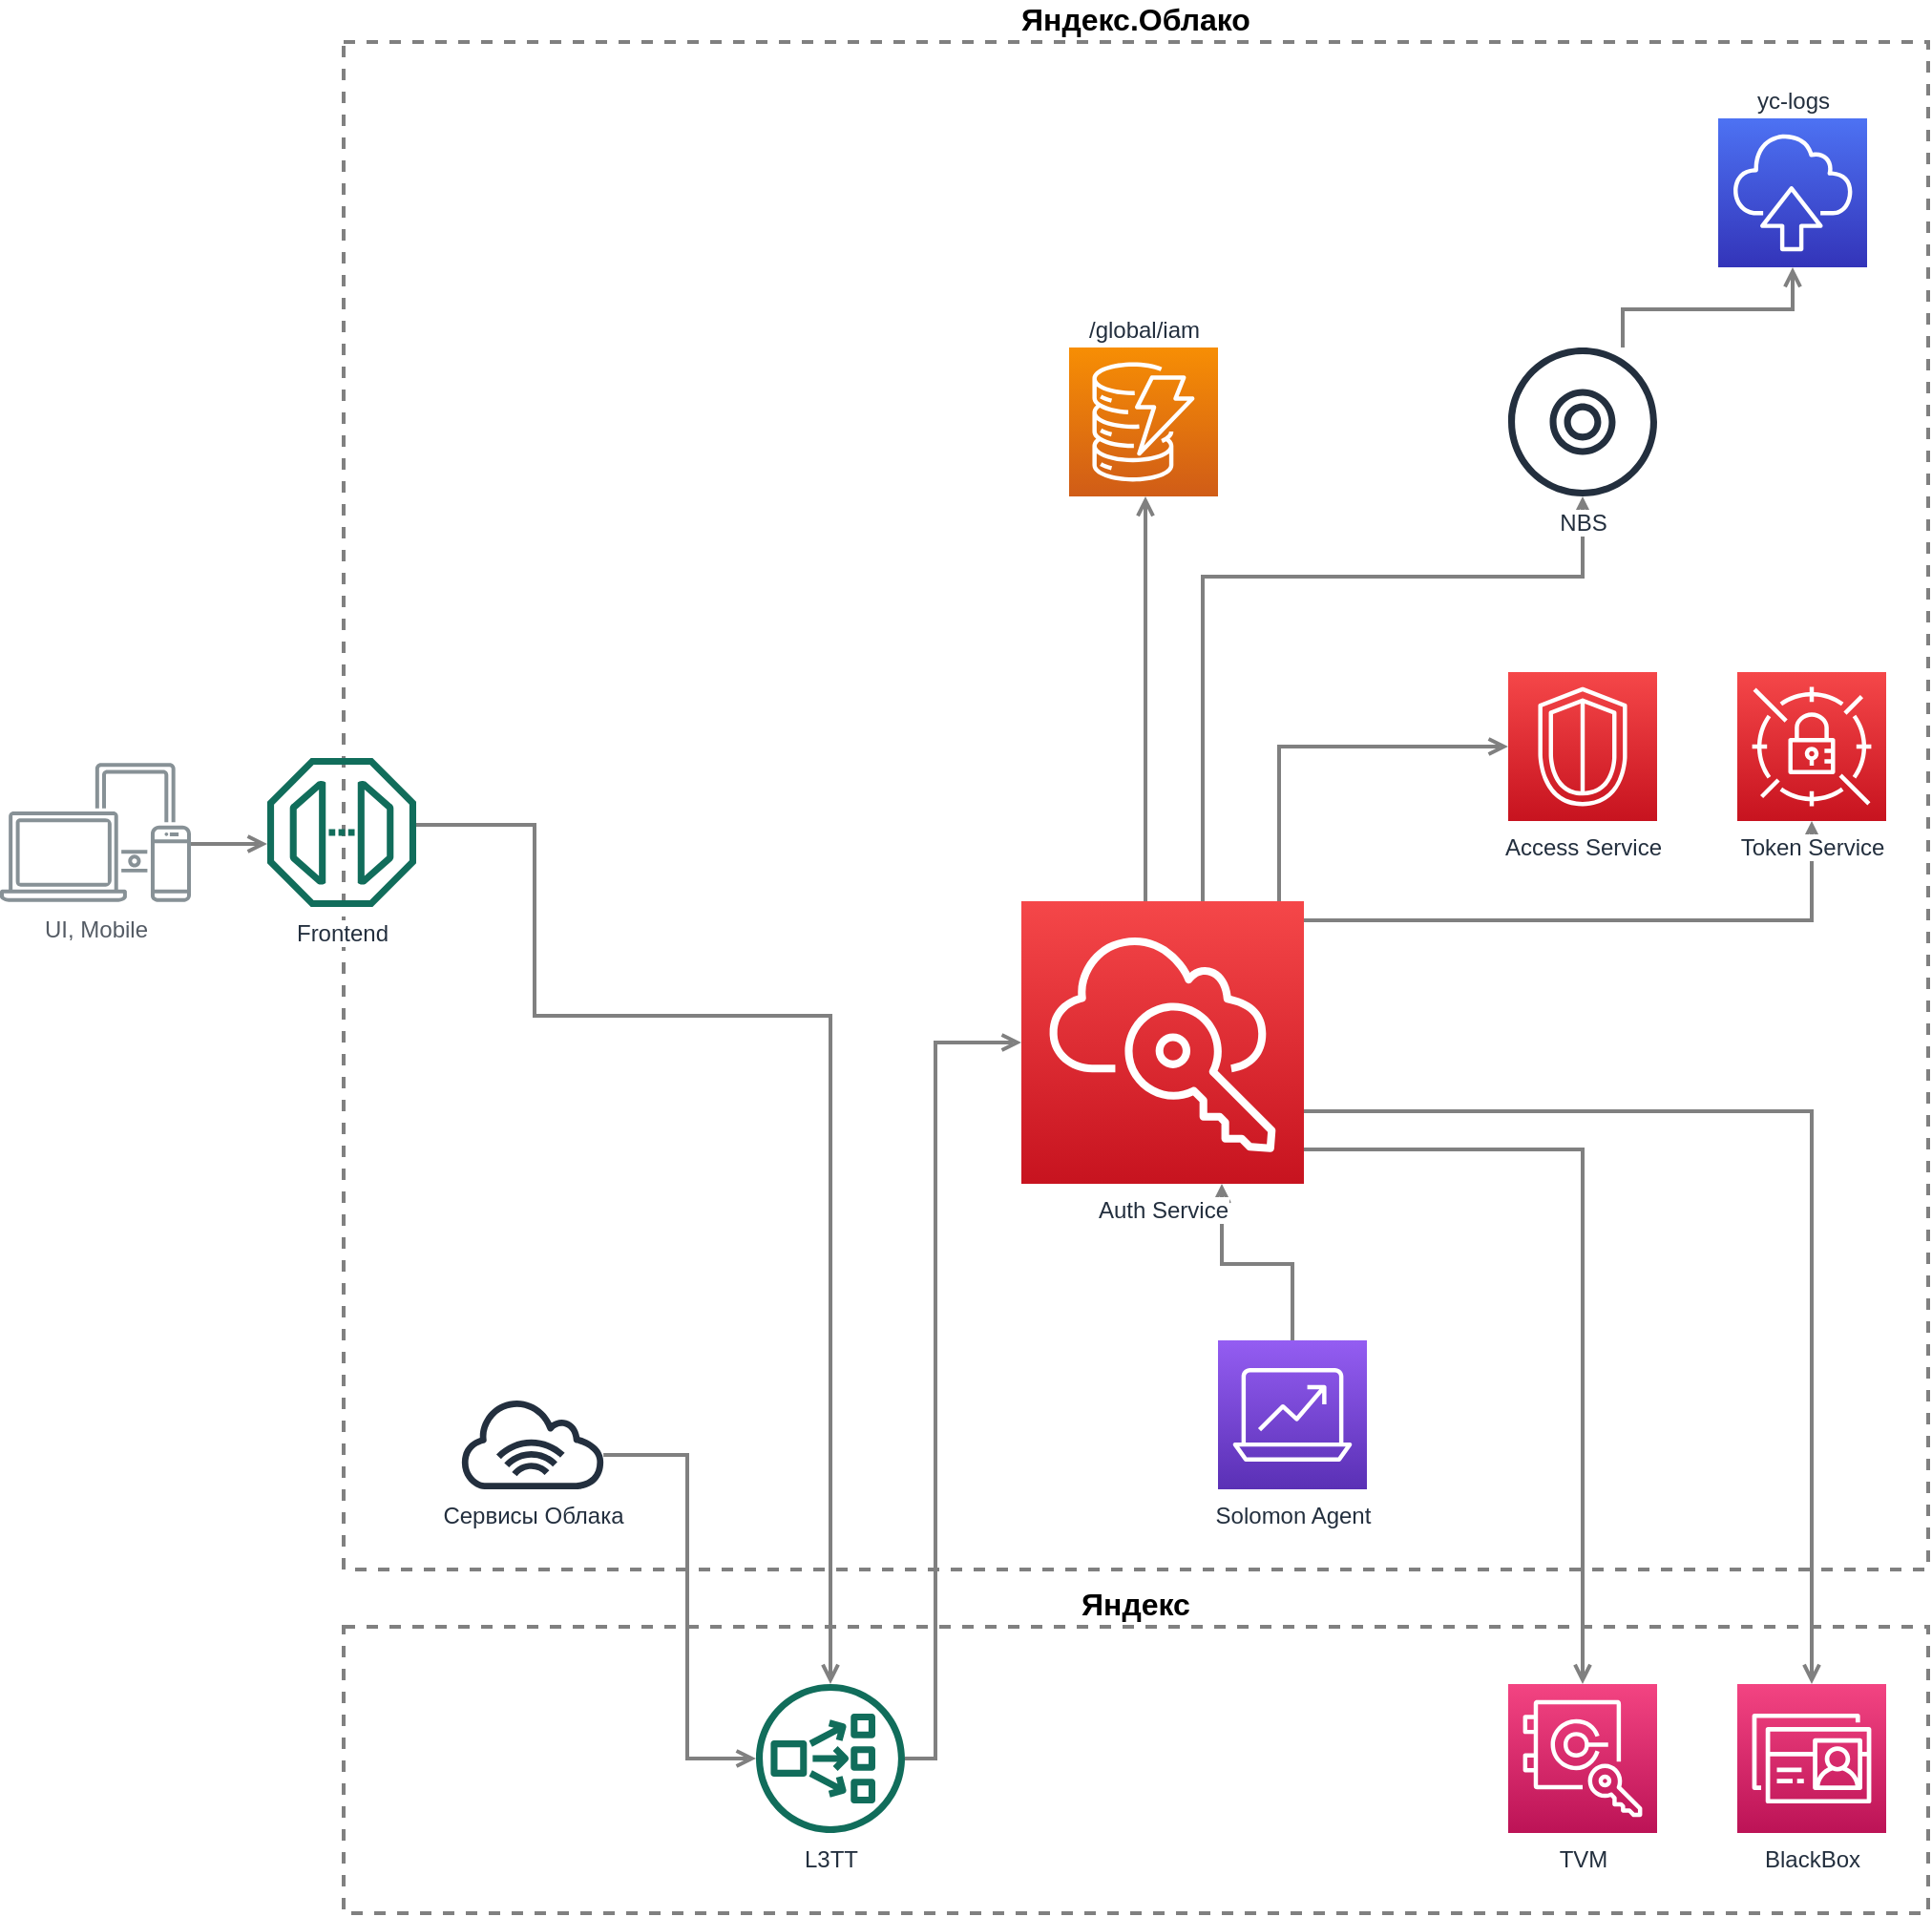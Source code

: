 <mxfile version="12.7.0" type="device"><diagram id="Ht1M8jgEwFfnCIfOTk4-" name="Page-1"><mxGraphModel dx="2524" dy="1620" grid="1" gridSize="10" guides="1" tooltips="1" connect="1" arrows="1" fold="1" page="1" pageScale="1" pageWidth="1169" pageHeight="827" math="0" shadow="0"><root><mxCell id="0"/><mxCell id="1" parent="0"/><mxCell id="xaTdrECoSGB3_0b03LoP-50" value="&lt;div style=&quot;font-size: 16px;&quot;&gt;Яндекс.Облако&lt;/div&gt;" style="rounded=0;whiteSpace=wrap;html=1;strokeColor=#808080;strokeWidth=2;fillColor=none;gradientColor=#F34482;dashed=1;labelPosition=center;verticalLabelPosition=top;align=center;verticalAlign=bottom;fontSize=16;fontStyle=1" parent="1" vertex="1"><mxGeometry x="150" y="-340" width="830" height="800" as="geometry"/></mxCell><mxCell id="DNAT5pS3erkHpioKnc6O-38" value="&lt;div style=&quot;font-size: 16px&quot;&gt;Яндекс&lt;/div&gt;" style="rounded=0;whiteSpace=wrap;html=1;strokeColor=#808080;strokeWidth=2;fillColor=none;gradientColor=#F34482;dashed=1;labelPosition=center;verticalLabelPosition=top;align=center;verticalAlign=bottom;fontSize=16;fontStyle=1" parent="1" vertex="1"><mxGeometry x="150" y="490" width="830" height="150" as="geometry"/></mxCell><mxCell id="DNAT5pS3erkHpioKnc6O-37" value="" style="edgeStyle=orthogonalEdgeStyle;html=1;endArrow=open;elbow=vertical;startArrow=none;startFill=0;strokeColor=#808080;rounded=0;strokeWidth=2;endFill=0;" parent="1" source="DNAT5pS3erkHpioKnc6O-33" edge="1"><mxGeometry width="100" relative="1" as="geometry"><mxPoint x="510" y="350" as="sourcePoint"/><mxPoint x="610" y="258" as="targetPoint"/><Array as="points"><mxPoint x="647" y="300"/><mxPoint x="610" y="300"/></Array></mxGeometry></mxCell><mxCell id="DNAT5pS3erkHpioKnc6O-11" value="" style="edgeStyle=orthogonalEdgeStyle;html=1;endArrow=none;elbow=vertical;startArrow=open;startFill=0;strokeColor=#808080;rounded=0;strokeWidth=2;endFill=0;" parent="1" source="DNAT5pS3erkHpioKnc6O-27" target="DNAT5pS3erkHpioKnc6O-10" edge="1"><mxGeometry width="100" relative="1" as="geometry"><mxPoint x="610" y="389" as="sourcePoint"/><mxPoint x="503" y="240" as="targetPoint"/><Array as="points"><mxPoint x="330" y="559"/><mxPoint x="330" y="400"/></Array></mxGeometry></mxCell><mxCell id="xaTdrECoSGB3_0b03LoP-2" value="UI, Mobile" style="outlineConnect=0;gradientColor=none;fontColor=#545B64;strokeColor=none;fillColor=#879196;dashed=0;verticalLabelPosition=bottom;verticalAlign=top;align=center;html=1;fontSize=12;fontStyle=0;aspect=fixed;shape=mxgraph.aws4.illustration_devices;pointerEvents=1" parent="1" vertex="1"><mxGeometry x="-30" y="37.5" width="100" height="73" as="geometry"/></mxCell><mxCell id="xaTdrECoSGB3_0b03LoP-3" value="/global/iam" style="outlineConnect=0;fontColor=#232F3E;gradientColor=#F78E04;gradientDirection=north;fillColor=#D05C17;strokeColor=#ffffff;dashed=0;verticalLabelPosition=top;verticalAlign=bottom;align=center;html=1;fontSize=12;fontStyle=0;aspect=fixed;shape=mxgraph.aws4.resourceIcon;resIcon=mxgraph.aws4.dynamodb;labelPosition=center;" parent="1" vertex="1"><mxGeometry x="530" y="-180" width="78" height="78" as="geometry"/></mxCell><mxCell id="xaTdrECoSGB3_0b03LoP-9" value="Access Service" style="outlineConnect=0;fontColor=#232F3E;gradientColor=#F54749;gradientDirection=north;fillColor=#C7131F;strokeColor=#ffffff;dashed=0;verticalLabelPosition=bottom;verticalAlign=top;align=center;html=1;fontSize=12;fontStyle=0;aspect=fixed;shape=mxgraph.aws4.resourceIcon;resIcon=mxgraph.aws4.security_identity_and_compliance;" parent="1" vertex="1"><mxGeometry x="760" y="-10" width="78" height="78" as="geometry"/></mxCell><mxCell id="xaTdrECoSGB3_0b03LoP-35" value="" style="edgeStyle=orthogonalEdgeStyle;html=1;endArrow=none;elbow=vertical;startArrow=open;startFill=0;strokeColor=#808080;rounded=0;strokeWidth=2;endFill=0;" parent="1" source="xaTdrECoSGB3_0b03LoP-3" edge="1"><mxGeometry width="100" relative="1" as="geometry"><mxPoint x="650" y="20" as="sourcePoint"/><mxPoint x="570" y="110" as="targetPoint"/><Array as="points"><mxPoint x="570" y="20"/><mxPoint x="570" y="20"/></Array></mxGeometry></mxCell><mxCell id="xaTdrECoSGB3_0b03LoP-56" value="" style="edgeStyle=orthogonalEdgeStyle;html=1;endArrow=none;elbow=vertical;startArrow=open;startFill=0;strokeColor=#808080;rounded=0;strokeWidth=2;endFill=0;" parent="1" target="xaTdrECoSGB3_0b03LoP-2" edge="1"><mxGeometry width="100" relative="1" as="geometry"><mxPoint x="110" y="80" as="sourcePoint"/><mxPoint x="-130" y="103" as="targetPoint"/><Array as="points"><mxPoint x="80" y="80"/><mxPoint x="80" y="80"/></Array></mxGeometry></mxCell><mxCell id="xaTdrECoSGB3_0b03LoP-59" value="" style="edgeStyle=orthogonalEdgeStyle;html=1;endArrow=none;elbow=vertical;startArrow=open;startFill=0;strokeColor=#808080;rounded=0;strokeWidth=2;endFill=0;" parent="1" source="DNAT5pS3erkHpioKnc6O-27" edge="1"><mxGeometry width="100" relative="1" as="geometry"><mxPoint x="380" y="162" as="sourcePoint"/><mxPoint x="188" y="70" as="targetPoint"/><Array as="points"><mxPoint x="405" y="170"/><mxPoint x="250" y="170"/><mxPoint x="250" y="70"/></Array></mxGeometry></mxCell><mxCell id="DNAT5pS3erkHpioKnc6O-8" value="" style="edgeStyle=orthogonalEdgeStyle;html=1;endArrow=none;elbow=vertical;startArrow=open;startFill=0;strokeColor=#808080;rounded=0;strokeWidth=2;endFill=0;" parent="1" source="xaTdrECoSGB3_0b03LoP-9" edge="1"><mxGeometry width="100" relative="1" as="geometry"><mxPoint x="979" y="160" as="sourcePoint"/><mxPoint x="640" y="110" as="targetPoint"/><Array as="points"><mxPoint x="640" y="29"/></Array></mxGeometry></mxCell><mxCell id="DNAT5pS3erkHpioKnc6O-10" value="Сервисы Облака" style="outlineConnect=0;fontColor=#232F3E;gradientColor=none;fillColor=#232F3E;strokeColor=none;dashed=0;verticalLabelPosition=bottom;verticalAlign=top;align=center;html=1;fontSize=12;fontStyle=0;aspect=fixed;pointerEvents=1;shape=mxgraph.aws4.internet_alt1;" parent="1" vertex="1"><mxGeometry x="210" y="370" width="78" height="48" as="geometry"/></mxCell><mxCell id="DNAT5pS3erkHpioKnc6O-22" value="Frontend" style="outlineConnect=0;fontColor=#232F3E;gradientColor=none;fillColor=#116D5B;strokeColor=none;dashed=0;verticalLabelPosition=bottom;verticalAlign=top;align=center;html=1;fontSize=12;fontStyle=0;aspect=fixed;pointerEvents=1;shape=mxgraph.aws4.endpoint;labelBackgroundColor=#ffffff;" parent="1" vertex="1"><mxGeometry x="110" y="35" width="78" height="78" as="geometry"/></mxCell><mxCell id="DNAT5pS3erkHpioKnc6O-27" value="L3TT" style="outlineConnect=0;fontColor=#232F3E;gradientColor=none;fillColor=#116D5B;strokeColor=none;dashed=0;verticalLabelPosition=bottom;verticalAlign=top;align=center;html=1;fontSize=12;fontStyle=0;aspect=fixed;pointerEvents=1;shape=mxgraph.aws4.network_load_balancer;labelBackgroundColor=#ffffff;" parent="1" vertex="1"><mxGeometry x="366" y="520" width="78" height="78" as="geometry"/></mxCell><mxCell id="DNAT5pS3erkHpioKnc6O-29" value="" style="edgeStyle=orthogonalEdgeStyle;html=1;endArrow=none;elbow=vertical;startArrow=open;startFill=0;strokeColor=#808080;rounded=0;strokeWidth=2;endFill=0;" parent="1" target="DNAT5pS3erkHpioKnc6O-27" edge="1"><mxGeometry width="100" relative="1" as="geometry"><mxPoint x="505" y="184" as="sourcePoint"/><mxPoint x="30" y="90" as="targetPoint"/><Array as="points"><mxPoint x="460" y="184"/><mxPoint x="460" y="559"/></Array></mxGeometry></mxCell><mxCell id="DNAT5pS3erkHpioKnc6O-33" value="Solomon Agent" style="outlineConnect=0;fontColor=#232F3E;gradientColor=#945DF2;gradientDirection=north;fillColor=#5A30B5;strokeColor=#ffffff;dashed=0;verticalLabelPosition=bottom;verticalAlign=top;align=center;html=1;fontSize=12;fontStyle=0;aspect=fixed;shape=mxgraph.aws4.resourceIcon;resIcon=mxgraph.aws4.analytics;labelBackgroundColor=#ffffff;" parent="1" vertex="1"><mxGeometry x="608" y="340" width="78" height="78" as="geometry"/></mxCell><mxCell id="DNAT5pS3erkHpioKnc6O-43" value="TVM" style="outlineConnect=0;fontColor=#232F3E;gradientColor=#F34482;gradientDirection=north;fillColor=#BC1356;strokeColor=#ffffff;dashed=0;verticalLabelPosition=bottom;verticalAlign=top;align=center;html=1;fontSize=12;fontStyle=0;aspect=fixed;shape=mxgraph.aws4.resourceIcon;resIcon=mxgraph.aws4.cloudhsm;labelBackgroundColor=#ffffff;" parent="1" vertex="1"><mxGeometry x="760" y="520" width="78" height="78" as="geometry"/></mxCell><mxCell id="DNAT5pS3erkHpioKnc6O-44" value="BlackBox" style="outlineConnect=0;fontColor=#232F3E;gradientColor=#F34482;gradientDirection=north;fillColor=#BC1356;strokeColor=#ffffff;dashed=0;verticalLabelPosition=bottom;verticalAlign=top;align=center;html=1;fontSize=12;fontStyle=0;aspect=fixed;shape=mxgraph.aws4.resourceIcon;resIcon=mxgraph.aws4.directory_service;labelBackgroundColor=#ffffff;" parent="1" vertex="1"><mxGeometry x="880" y="520" width="78" height="78" as="geometry"/></mxCell><mxCell id="DNAT5pS3erkHpioKnc6O-45" value="" style="edgeStyle=orthogonalEdgeStyle;html=1;endArrow=none;elbow=vertical;startArrow=open;startFill=0;strokeColor=#808080;rounded=0;strokeWidth=2;endFill=0;" parent="1" source="DNAT5pS3erkHpioKnc6O-43" edge="1"><mxGeometry width="100" relative="1" as="geometry"><mxPoint x="770" y="209" as="sourcePoint"/><mxPoint x="653" y="240" as="targetPoint"/><Array as="points"><mxPoint x="799" y="240"/></Array></mxGeometry></mxCell><mxCell id="DNAT5pS3erkHpioKnc6O-46" value="" style="edgeStyle=orthogonalEdgeStyle;html=1;endArrow=none;elbow=vertical;startArrow=open;startFill=0;strokeColor=#808080;rounded=0;strokeWidth=2;endFill=0;" parent="1" source="DNAT5pS3erkHpioKnc6O-44" edge="1"><mxGeometry width="100" relative="1" as="geometry"><mxPoint x="770" y="605" as="sourcePoint"/><mxPoint x="653" y="220" as="targetPoint"/><Array as="points"><mxPoint x="919" y="220"/></Array></mxGeometry></mxCell><mxCell id="miQKJkkSu2xEgDomfT-V-3" value="" style="edgeStyle=orthogonalEdgeStyle;html=1;endArrow=none;elbow=vertical;startArrow=open;startFill=0;strokeColor=#808080;rounded=0;strokeWidth=2;endFill=0;" parent="1" edge="1"><mxGeometry width="100" relative="1" as="geometry"><mxPoint x="799" y="-102" as="sourcePoint"/><mxPoint x="600" y="110" as="targetPoint"/><Array as="points"><mxPoint x="799" y="-60"/><mxPoint x="600" y="-60"/></Array></mxGeometry></mxCell><mxCell id="miQKJkkSu2xEgDomfT-V-7" value="yc-logs" style="outlineConnect=0;fontColor=#232F3E;gradientColor=#4D72F3;gradientDirection=north;fillColor=#3334B9;strokeColor=#ffffff;dashed=0;verticalLabelPosition=top;verticalAlign=bottom;align=center;html=1;fontSize=12;fontStyle=0;aspect=fixed;shape=mxgraph.aws4.resourceIcon;resIcon=mxgraph.aws4.migration_and_transfer;labelPosition=center;" parent="1" vertex="1"><mxGeometry x="870" y="-300" width="78" height="78" as="geometry"/></mxCell><mxCell id="miQKJkkSu2xEgDomfT-V-8" value="" style="edgeStyle=orthogonalEdgeStyle;html=1;endArrow=none;elbow=vertical;startArrow=open;startFill=0;strokeColor=#808080;rounded=0;strokeWidth=2;endFill=0;" parent="1" edge="1"><mxGeometry width="100" relative="1" as="geometry"><mxPoint x="909" y="-222" as="sourcePoint"/><mxPoint x="820" y="-180" as="targetPoint"/><Array as="points"><mxPoint x="909" y="-200"/><mxPoint x="820" y="-200"/></Array></mxGeometry></mxCell><mxCell id="miQKJkkSu2xEgDomfT-V-2" value="NBS" style="outlineConnect=0;fontColor=#232F3E;gradientColor=none;fillColor=#232F3E;strokeColor=none;dashed=0;verticalLabelPosition=bottom;verticalAlign=top;align=center;html=1;fontSize=12;fontStyle=0;aspect=fixed;pointerEvents=1;shape=mxgraph.aws4.disk;labelBackgroundColor=#ffffff;" parent="1" vertex="1"><mxGeometry x="760" y="-180" width="78" height="78" as="geometry"/></mxCell><mxCell id="1QBK8uKCGiUVAuQT-K9p-1" value="Auth Service" style="outlineConnect=0;fontColor=#232F3E;gradientColor=#F54749;gradientDirection=north;fillColor=#C7131F;strokeColor=#ffffff;dashed=0;verticalLabelPosition=bottom;verticalAlign=top;align=center;html=1;fontSize=12;fontStyle=0;aspect=fixed;shape=mxgraph.aws4.resourceIcon;resIcon=mxgraph.aws4.single_sign_on;labelBackgroundColor=#ffffff;" vertex="1" parent="1"><mxGeometry x="505" y="110" width="148" height="148" as="geometry"/></mxCell><mxCell id="1QBK8uKCGiUVAuQT-K9p-4" value="" style="edgeStyle=orthogonalEdgeStyle;html=1;endArrow=none;elbow=vertical;startArrow=open;startFill=0;strokeColor=#808080;rounded=0;strokeWidth=2;endFill=0;" edge="1" parent="1" source="1QBK8uKCGiUVAuQT-K9p-3" target="1QBK8uKCGiUVAuQT-K9p-1"><mxGeometry width="100" relative="1" as="geometry"><mxPoint x="919" y="68" as="sourcePoint"/><mxPoint x="653" y="120" as="targetPoint"/><Array as="points"><mxPoint x="919" y="120"/></Array></mxGeometry></mxCell><mxCell id="1QBK8uKCGiUVAuQT-K9p-3" value="Token Service" style="outlineConnect=0;fontColor=#232F3E;gradientColor=#F54749;gradientDirection=north;fillColor=#C7131F;strokeColor=#ffffff;dashed=0;verticalLabelPosition=bottom;verticalAlign=top;align=center;html=1;fontSize=12;fontStyle=0;aspect=fixed;shape=mxgraph.aws4.resourceIcon;resIcon=mxgraph.aws4.secrets_manager;labelBackgroundColor=#ffffff;" vertex="1" parent="1"><mxGeometry x="880" y="-10" width="78" height="78" as="geometry"/></mxCell></root></mxGraphModel></diagram></mxfile>